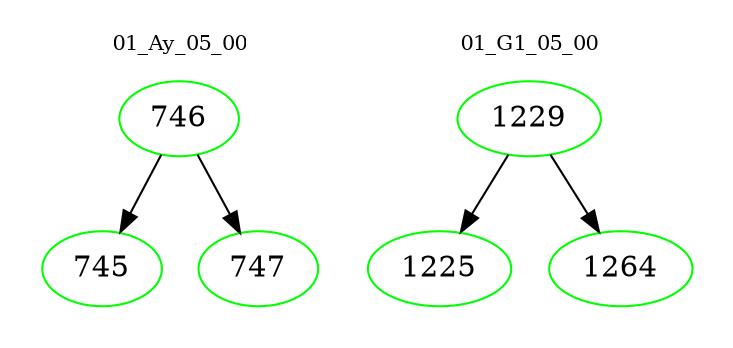 digraph{
subgraph cluster_0 {
color = white
label = "01_Ay_05_00";
fontsize=10;
T0_746 [label="746", color="green"]
T0_746 -> T0_745 [color="black"]
T0_745 [label="745", color="green"]
T0_746 -> T0_747 [color="black"]
T0_747 [label="747", color="green"]
}
subgraph cluster_1 {
color = white
label = "01_G1_05_00";
fontsize=10;
T1_1229 [label="1229", color="green"]
T1_1229 -> T1_1225 [color="black"]
T1_1225 [label="1225", color="green"]
T1_1229 -> T1_1264 [color="black"]
T1_1264 [label="1264", color="green"]
}
}
